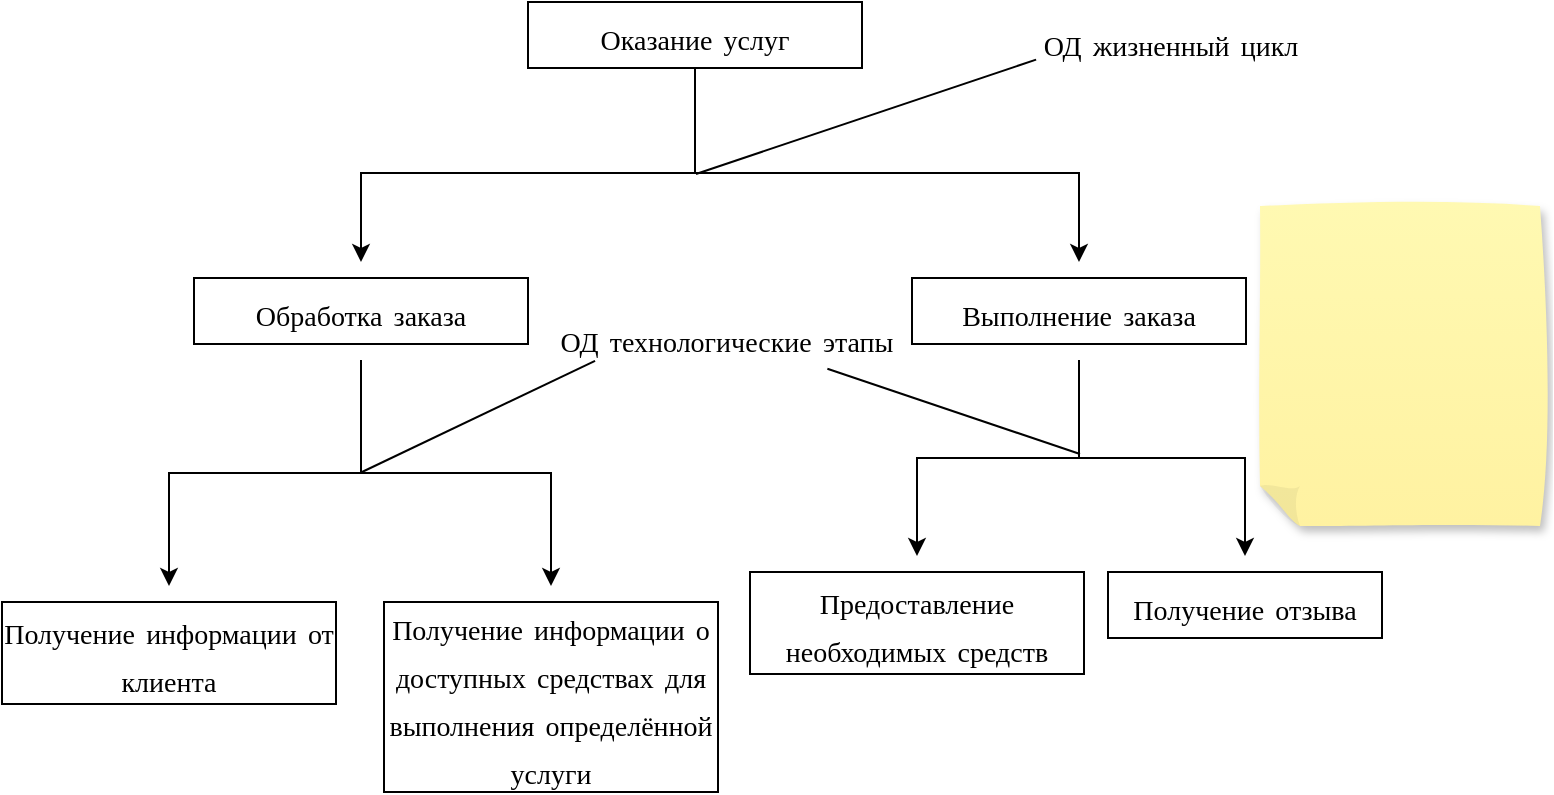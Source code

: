 <mxfile version="15.7.3" type="github"><diagram id="naOjLPKQSX2se0yjFrUK" name="Page-1"><mxGraphModel dx="1533" dy="1099" grid="0" gridSize="10" guides="1" tooltips="1" connect="1" arrows="1" fold="1" page="0" pageScale="1" pageWidth="827" pageHeight="1169" math="0" shadow="0"><root><mxCell id="0"/><mxCell id="1" parent="0"/><mxCell id="yna0l5JxRni5PV1Ri_YX-15" style="edgeStyle=orthogonalEdgeStyle;rounded=0;sketch=0;hachureGap=4;jumpStyle=none;orthogonalLoop=1;jettySize=auto;html=1;shadow=0;fontFamily=Architects Daughter;fontSource=https%3A%2F%2Ffonts.googleapis.com%2Fcss%3Ffamily%3DArchitects%2BDaughter;fontSize=14;startArrow=none;startFill=0;endArrow=classic;endFill=1;startSize=6;endSize=6;sourcePerimeterSpacing=8;targetPerimeterSpacing=8;strokeColor=default;" parent="1" source="yna0l5JxRni5PV1Ri_YX-3" target="yna0l5JxRni5PV1Ri_YX-14" edge="1"><mxGeometry relative="1" as="geometry"/></mxCell><mxCell id="yna0l5JxRni5PV1Ri_YX-17" style="edgeStyle=orthogonalEdgeStyle;rounded=0;sketch=0;hachureGap=4;jumpStyle=none;orthogonalLoop=1;jettySize=auto;html=1;shadow=0;fontFamily=Architects Daughter;fontSource=https%3A%2F%2Ffonts.googleapis.com%2Fcss%3Ffamily%3DArchitects%2BDaughter;fontSize=14;startArrow=none;startFill=0;endArrow=classic;endFill=1;startSize=6;endSize=6;sourcePerimeterSpacing=8;targetPerimeterSpacing=8;strokeColor=default;exitX=0.5;exitY=1;exitDx=0;exitDy=0;" parent="1" source="yna0l5JxRni5PV1Ri_YX-3" target="yna0l5JxRni5PV1Ri_YX-16" edge="1"><mxGeometry relative="1" as="geometry"/></mxCell><mxCell id="yna0l5JxRni5PV1Ri_YX-3" value="&lt;span style=&quot;font-size: 14px&quot;&gt;Оказание услуг&lt;/span&gt;" style="rounded=0;whiteSpace=wrap;html=1;sketch=0;hachureGap=4;fontFamily=Architects Daughter;fontSource=https%3A%2F%2Ffonts.googleapis.com%2Fcss%3Ffamily%3DArchitects%2BDaughter;fontSize=20;align=center;shadow=0;" parent="1" vertex="1"><mxGeometry x="-284" y="-74" width="167" height="33" as="geometry"/></mxCell><mxCell id="yna0l5JxRni5PV1Ri_YX-19" style="edgeStyle=orthogonalEdgeStyle;rounded=0;sketch=0;hachureGap=4;jumpStyle=none;orthogonalLoop=1;jettySize=auto;html=1;shadow=0;fontFamily=Architects Daughter;fontSource=https%3A%2F%2Ffonts.googleapis.com%2Fcss%3Ffamily%3DArchitects%2BDaughter;fontSize=14;startArrow=none;startFill=0;endArrow=classic;endFill=1;startSize=6;endSize=6;sourcePerimeterSpacing=8;targetPerimeterSpacing=8;strokeColor=default;" parent="1" source="yna0l5JxRni5PV1Ri_YX-14" target="yna0l5JxRni5PV1Ri_YX-18" edge="1"><mxGeometry relative="1" as="geometry"/></mxCell><mxCell id="yna0l5JxRni5PV1Ri_YX-21" style="edgeStyle=orthogonalEdgeStyle;rounded=0;sketch=0;hachureGap=4;jumpStyle=none;orthogonalLoop=1;jettySize=auto;html=1;shadow=0;fontFamily=Architects Daughter;fontSource=https%3A%2F%2Ffonts.googleapis.com%2Fcss%3Ffamily%3DArchitects%2BDaughter;fontSize=14;startArrow=none;startFill=0;endArrow=classic;endFill=1;startSize=6;endSize=6;sourcePerimeterSpacing=8;targetPerimeterSpacing=8;strokeColor=default;" parent="1" source="yna0l5JxRni5PV1Ri_YX-14" target="yna0l5JxRni5PV1Ri_YX-20" edge="1"><mxGeometry relative="1" as="geometry"/></mxCell><mxCell id="yna0l5JxRni5PV1Ri_YX-14" value="&lt;span style=&quot;font-size: 14px&quot;&gt;Обработка заказа&lt;/span&gt;" style="rounded=0;whiteSpace=wrap;html=1;sketch=0;hachureGap=4;fontFamily=Architects Daughter;fontSource=https%3A%2F%2Ffonts.googleapis.com%2Fcss%3Ffamily%3DArchitects%2BDaughter;fontSize=20;align=center;shadow=0;" parent="1" vertex="1"><mxGeometry x="-451" y="64" width="167" height="33" as="geometry"/></mxCell><mxCell id="yna0l5JxRni5PV1Ri_YX-23" style="edgeStyle=orthogonalEdgeStyle;rounded=0;sketch=0;hachureGap=4;jumpStyle=none;orthogonalLoop=1;jettySize=auto;html=1;shadow=0;fontFamily=Architects Daughter;fontSource=https%3A%2F%2Ffonts.googleapis.com%2Fcss%3Ffamily%3DArchitects%2BDaughter;fontSize=14;startArrow=none;startFill=0;endArrow=classic;endFill=1;startSize=6;endSize=6;sourcePerimeterSpacing=8;targetPerimeterSpacing=8;strokeColor=default;" parent="1" source="yna0l5JxRni5PV1Ri_YX-16" target="yna0l5JxRni5PV1Ri_YX-22" edge="1"><mxGeometry relative="1" as="geometry"/></mxCell><mxCell id="yna0l5JxRni5PV1Ri_YX-25" style="edgeStyle=orthogonalEdgeStyle;rounded=0;sketch=0;hachureGap=4;jumpStyle=none;orthogonalLoop=1;jettySize=auto;html=1;shadow=0;fontFamily=Architects Daughter;fontSource=https%3A%2F%2Ffonts.googleapis.com%2Fcss%3Ffamily%3DArchitects%2BDaughter;fontSize=14;startArrow=none;startFill=0;endArrow=classic;endFill=1;startSize=6;endSize=6;sourcePerimeterSpacing=8;targetPerimeterSpacing=8;strokeColor=default;" parent="1" source="yna0l5JxRni5PV1Ri_YX-16" target="yna0l5JxRni5PV1Ri_YX-24" edge="1"><mxGeometry relative="1" as="geometry"/></mxCell><mxCell id="yna0l5JxRni5PV1Ri_YX-16" value="&lt;span style=&quot;font-size: 14px&quot;&gt;Выполнение заказа&lt;/span&gt;" style="rounded=0;whiteSpace=wrap;html=1;sketch=0;hachureGap=4;fontFamily=Architects Daughter;fontSource=https%3A%2F%2Ffonts.googleapis.com%2Fcss%3Ffamily%3DArchitects%2BDaughter;fontSize=20;align=center;shadow=0;" parent="1" vertex="1"><mxGeometry x="-92" y="64" width="167" height="33" as="geometry"/></mxCell><mxCell id="yna0l5JxRni5PV1Ri_YX-18" value="&lt;span style=&quot;font-size: 14px&quot;&gt;Получение информации от клиента&lt;/span&gt;" style="rounded=0;whiteSpace=wrap;html=1;sketch=0;hachureGap=4;fontFamily=Architects Daughter;fontSource=https%3A%2F%2Ffonts.googleapis.com%2Fcss%3Ffamily%3DArchitects%2BDaughter;fontSize=20;align=center;shadow=0;" parent="1" vertex="1"><mxGeometry x="-547" y="226" width="167" height="51" as="geometry"/></mxCell><mxCell id="yna0l5JxRni5PV1Ri_YX-20" value="&lt;span style=&quot;font-size: 14px&quot;&gt;Получение информации о доступных средствах для выполнения определённой услуги&lt;/span&gt;" style="rounded=0;whiteSpace=wrap;html=1;sketch=0;hachureGap=4;fontFamily=Architects Daughter;fontSource=https%3A%2F%2Ffonts.googleapis.com%2Fcss%3Ffamily%3DArchitects%2BDaughter;fontSize=20;align=center;shadow=0;" parent="1" vertex="1"><mxGeometry x="-356" y="226" width="167" height="95" as="geometry"/></mxCell><mxCell id="yna0l5JxRni5PV1Ri_YX-22" value="&lt;span style=&quot;font-size: 14px&quot;&gt;Получение отзыва&lt;/span&gt;" style="rounded=0;whiteSpace=wrap;html=1;sketch=0;hachureGap=4;fontFamily=Architects Daughter;fontSource=https%3A%2F%2Ffonts.googleapis.com%2Fcss%3Ffamily%3DArchitects%2BDaughter;fontSize=20;align=center;shadow=0;" parent="1" vertex="1"><mxGeometry x="6" y="211" width="137" height="33" as="geometry"/></mxCell><mxCell id="yna0l5JxRni5PV1Ri_YX-24" value="&lt;span style=&quot;font-size: 14px&quot;&gt;Предоставление необходимых средств&lt;/span&gt;" style="rounded=0;whiteSpace=wrap;html=1;sketch=0;hachureGap=4;fontFamily=Architects Daughter;fontSource=https%3A%2F%2Ffonts.googleapis.com%2Fcss%3Ffamily%3DArchitects%2BDaughter;fontSize=20;align=center;shadow=0;" parent="1" vertex="1"><mxGeometry x="-173" y="211" width="167" height="51" as="geometry"/></mxCell><mxCell id="yna0l5JxRni5PV1Ri_YX-26" value="" style="edgeStyle=none;orthogonalLoop=1;jettySize=auto;html=1;rounded=0;shadow=0;sketch=0;hachureGap=4;fontFamily=Architects Daughter;fontSource=https%3A%2F%2Ffonts.googleapis.com%2Fcss%3Ffamily%3DArchitects%2BDaughter;fontSize=14;startArrow=none;startFill=0;endArrow=none;endFill=0;startSize=6;endSize=6;sourcePerimeterSpacing=8;targetPerimeterSpacing=8;strokeColor=default;jumpStyle=none;entryX=0.015;entryY=0.8;entryDx=0;entryDy=0;entryPerimeter=0;" parent="1" target="yna0l5JxRni5PV1Ri_YX-29" edge="1"><mxGeometry width="120" relative="1" as="geometry"><mxPoint x="-200" y="12" as="sourcePoint"/><mxPoint x="-37" y="-44" as="targetPoint"/><Array as="points"/></mxGeometry></mxCell><mxCell id="yna0l5JxRni5PV1Ri_YX-27" value="" style="edgeStyle=none;orthogonalLoop=1;jettySize=auto;html=1;rounded=0;shadow=0;sketch=0;hachureGap=4;fontFamily=Architects Daughter;fontSource=https%3A%2F%2Ffonts.googleapis.com%2Fcss%3Ffamily%3DArchitects%2BDaughter;fontSize=14;startArrow=none;startFill=0;endArrow=none;endFill=0;startSize=6;endSize=6;sourcePerimeterSpacing=8;targetPerimeterSpacing=8;strokeColor=default;jumpStyle=none;entryX=0.788;entryY=1.114;entryDx=0;entryDy=0;entryPerimeter=0;" parent="1" target="yna0l5JxRni5PV1Ri_YX-30" edge="1"><mxGeometry width="120" relative="1" as="geometry"><mxPoint x="-8" y="152" as="sourcePoint"/><mxPoint x="-148" y="113" as="targetPoint"/><Array as="points"/></mxGeometry></mxCell><mxCell id="yna0l5JxRni5PV1Ri_YX-28" value="" style="edgeStyle=none;orthogonalLoop=1;jettySize=auto;html=1;rounded=0;shadow=0;sketch=0;hachureGap=4;fontFamily=Architects Daughter;fontSource=https%3A%2F%2Ffonts.googleapis.com%2Fcss%3Ffamily%3DArchitects%2BDaughter;fontSize=14;startArrow=none;startFill=0;endArrow=none;endFill=0;startSize=6;endSize=6;sourcePerimeterSpacing=8;targetPerimeterSpacing=8;strokeColor=default;jumpStyle=none;entryX=0.128;entryY=0.924;entryDx=0;entryDy=0;entryPerimeter=0;" parent="1" target="yna0l5JxRni5PV1Ri_YX-30" edge="1"><mxGeometry width="120" relative="1" as="geometry"><mxPoint x="-367" y="161" as="sourcePoint"/><mxPoint x="-253" y="112" as="targetPoint"/><Array as="points"/></mxGeometry></mxCell><mxCell id="yna0l5JxRni5PV1Ri_YX-29" value="ОД жизненный цикл" style="text;html=1;align=center;verticalAlign=middle;resizable=0;points=[];autosize=1;strokeColor=none;fillColor=none;sketch=1;hachureGap=4;fontFamily=Architects Daughter;fontSource=https%3A%2F%2Ffonts.googleapis.com%2Fcss%3Ffamily%3DArchitects%2BDaughter;fontSize=14;" parent="1" vertex="1"><mxGeometry x="-32" y="-62" width="137" height="21" as="geometry"/></mxCell><mxCell id="yna0l5JxRni5PV1Ri_YX-30" value="ОД технологические этапы" style="text;html=1;align=center;verticalAlign=middle;resizable=0;points=[];autosize=1;strokeColor=none;fillColor=none;sketch=1;hachureGap=4;fontFamily=Architects Daughter;fontSource=https%3A%2F%2Ffonts.googleapis.com%2Fcss%3Ffamily%3DArchitects%2BDaughter;fontSize=14;rotation=0;" parent="1" vertex="1"><mxGeometry x="-273" y="86" width="176" height="21" as="geometry"/></mxCell><mxCell id="yna0l5JxRni5PV1Ri_YX-31" value="" style="shape=note;whiteSpace=wrap;html=1;backgroundOutline=1;fontColor=#000000;darkOpacity=0.05;fillColor=#FFF9B2;strokeColor=none;fillStyle=solid;direction=west;gradientDirection=north;gradientColor=#FFF2A1;shadow=1;size=20;pointerEvents=1;sketch=1;hachureGap=4;fontFamily=Architects Daughter;fontSource=https%3A%2F%2Ffonts.googleapis.com%2Fcss%3Ffamily%3DArchitects%2BDaughter;fontSize=14;align=left;" parent="1" vertex="1"><mxGeometry x="82" y="28" width="140" height="160" as="geometry"/></mxCell></root></mxGraphModel></diagram></mxfile>